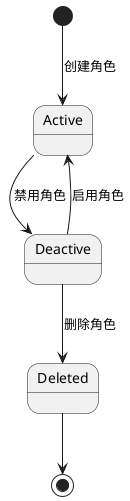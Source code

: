 @startuml

[*] --> Active : 创建角色
Active --> Deactive: 禁用角色
Deactive --> Active : 启用角色
Deactive --> Deleted : 删除角色
Deleted --> [*]

@enduml